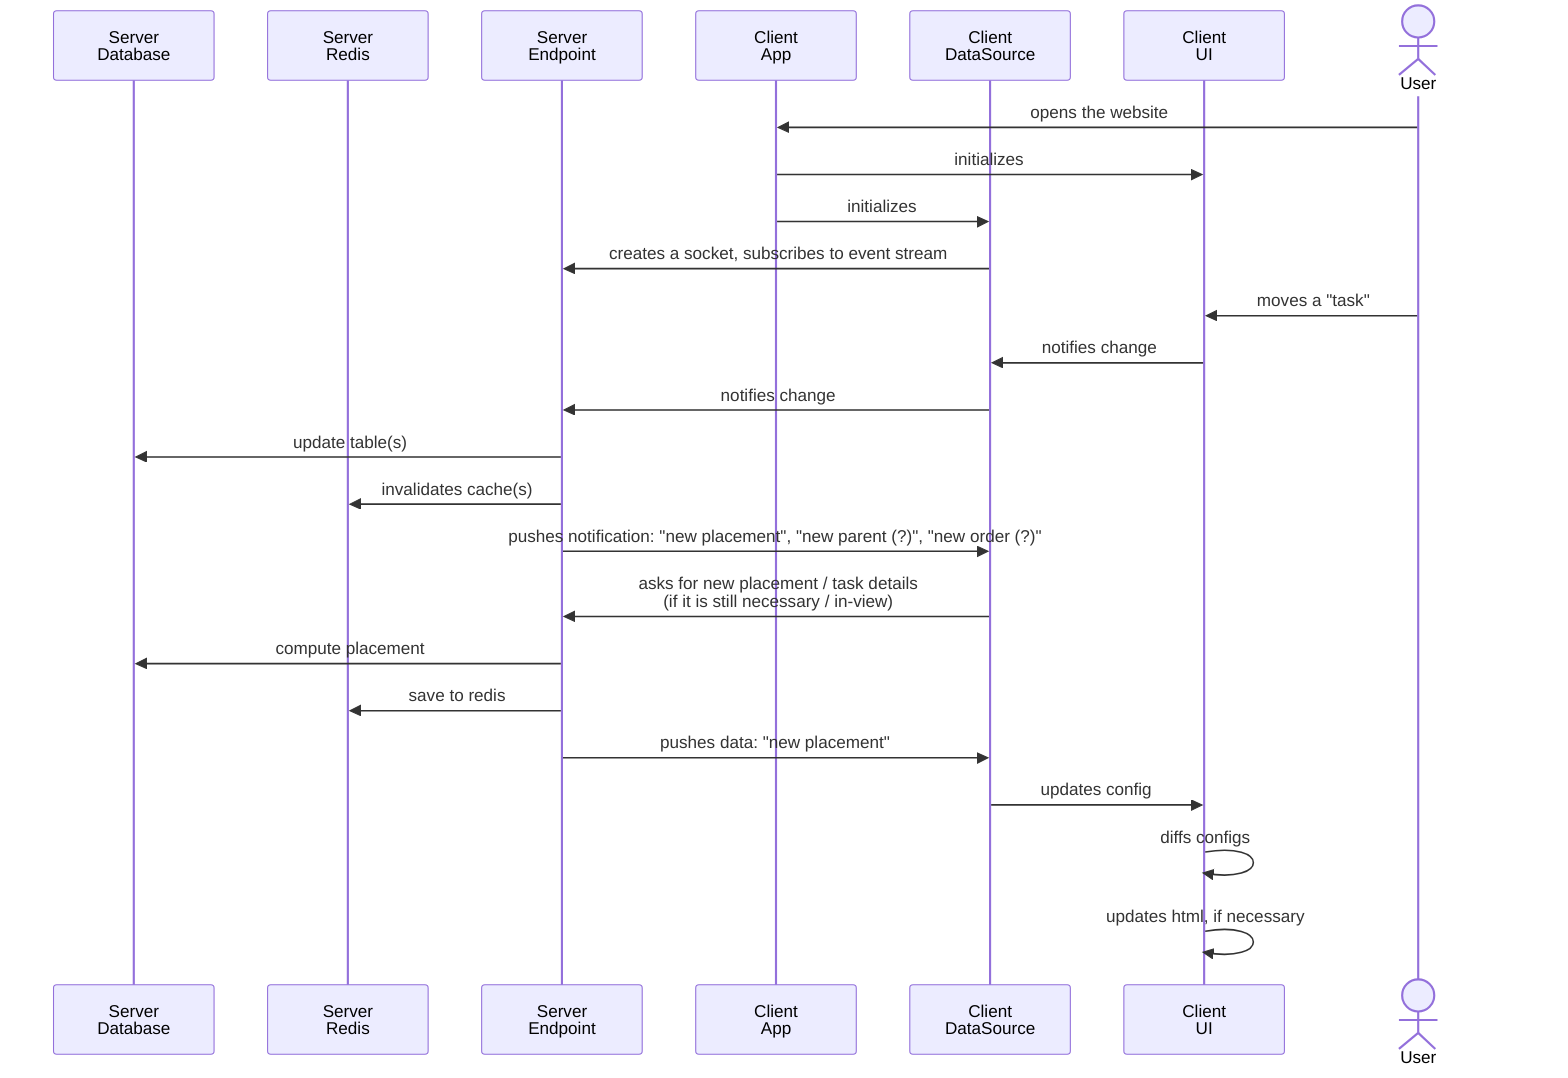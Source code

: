 sequenceDiagram

participant db as Server<br>Database
participant rd as Server<br>Redis
participant ep as Server<br>Endpoint
participant a as Client<br>App
participant ds as Client<br>DataSource
participant ui as Client<br>UI
actor u as User

u->>a: opens the website
a->>ui: initializes
a->>ds: initializes
ds->>ep: creates a socket, subscribes to event stream

u->>ui: moves a "task"
ui->>ds: notifies change
ds->>ep: notifies change
ep->>db: update table(s)
ep->>rd: invalidates cache(s)

ep->>ds: pushes notification: "new placement", "new parent (?)", "new order (?)"
ds->>ep: asks for new placement / task details<br>(if it is still necessary / in-view)
ep->>db: compute placement
ep->>rd: save to redis
ep->>ds: pushes data: "new placement"

ds->>ui: updates config
ui->>ui: diffs configs
ui->>ui: updates html, if necessary